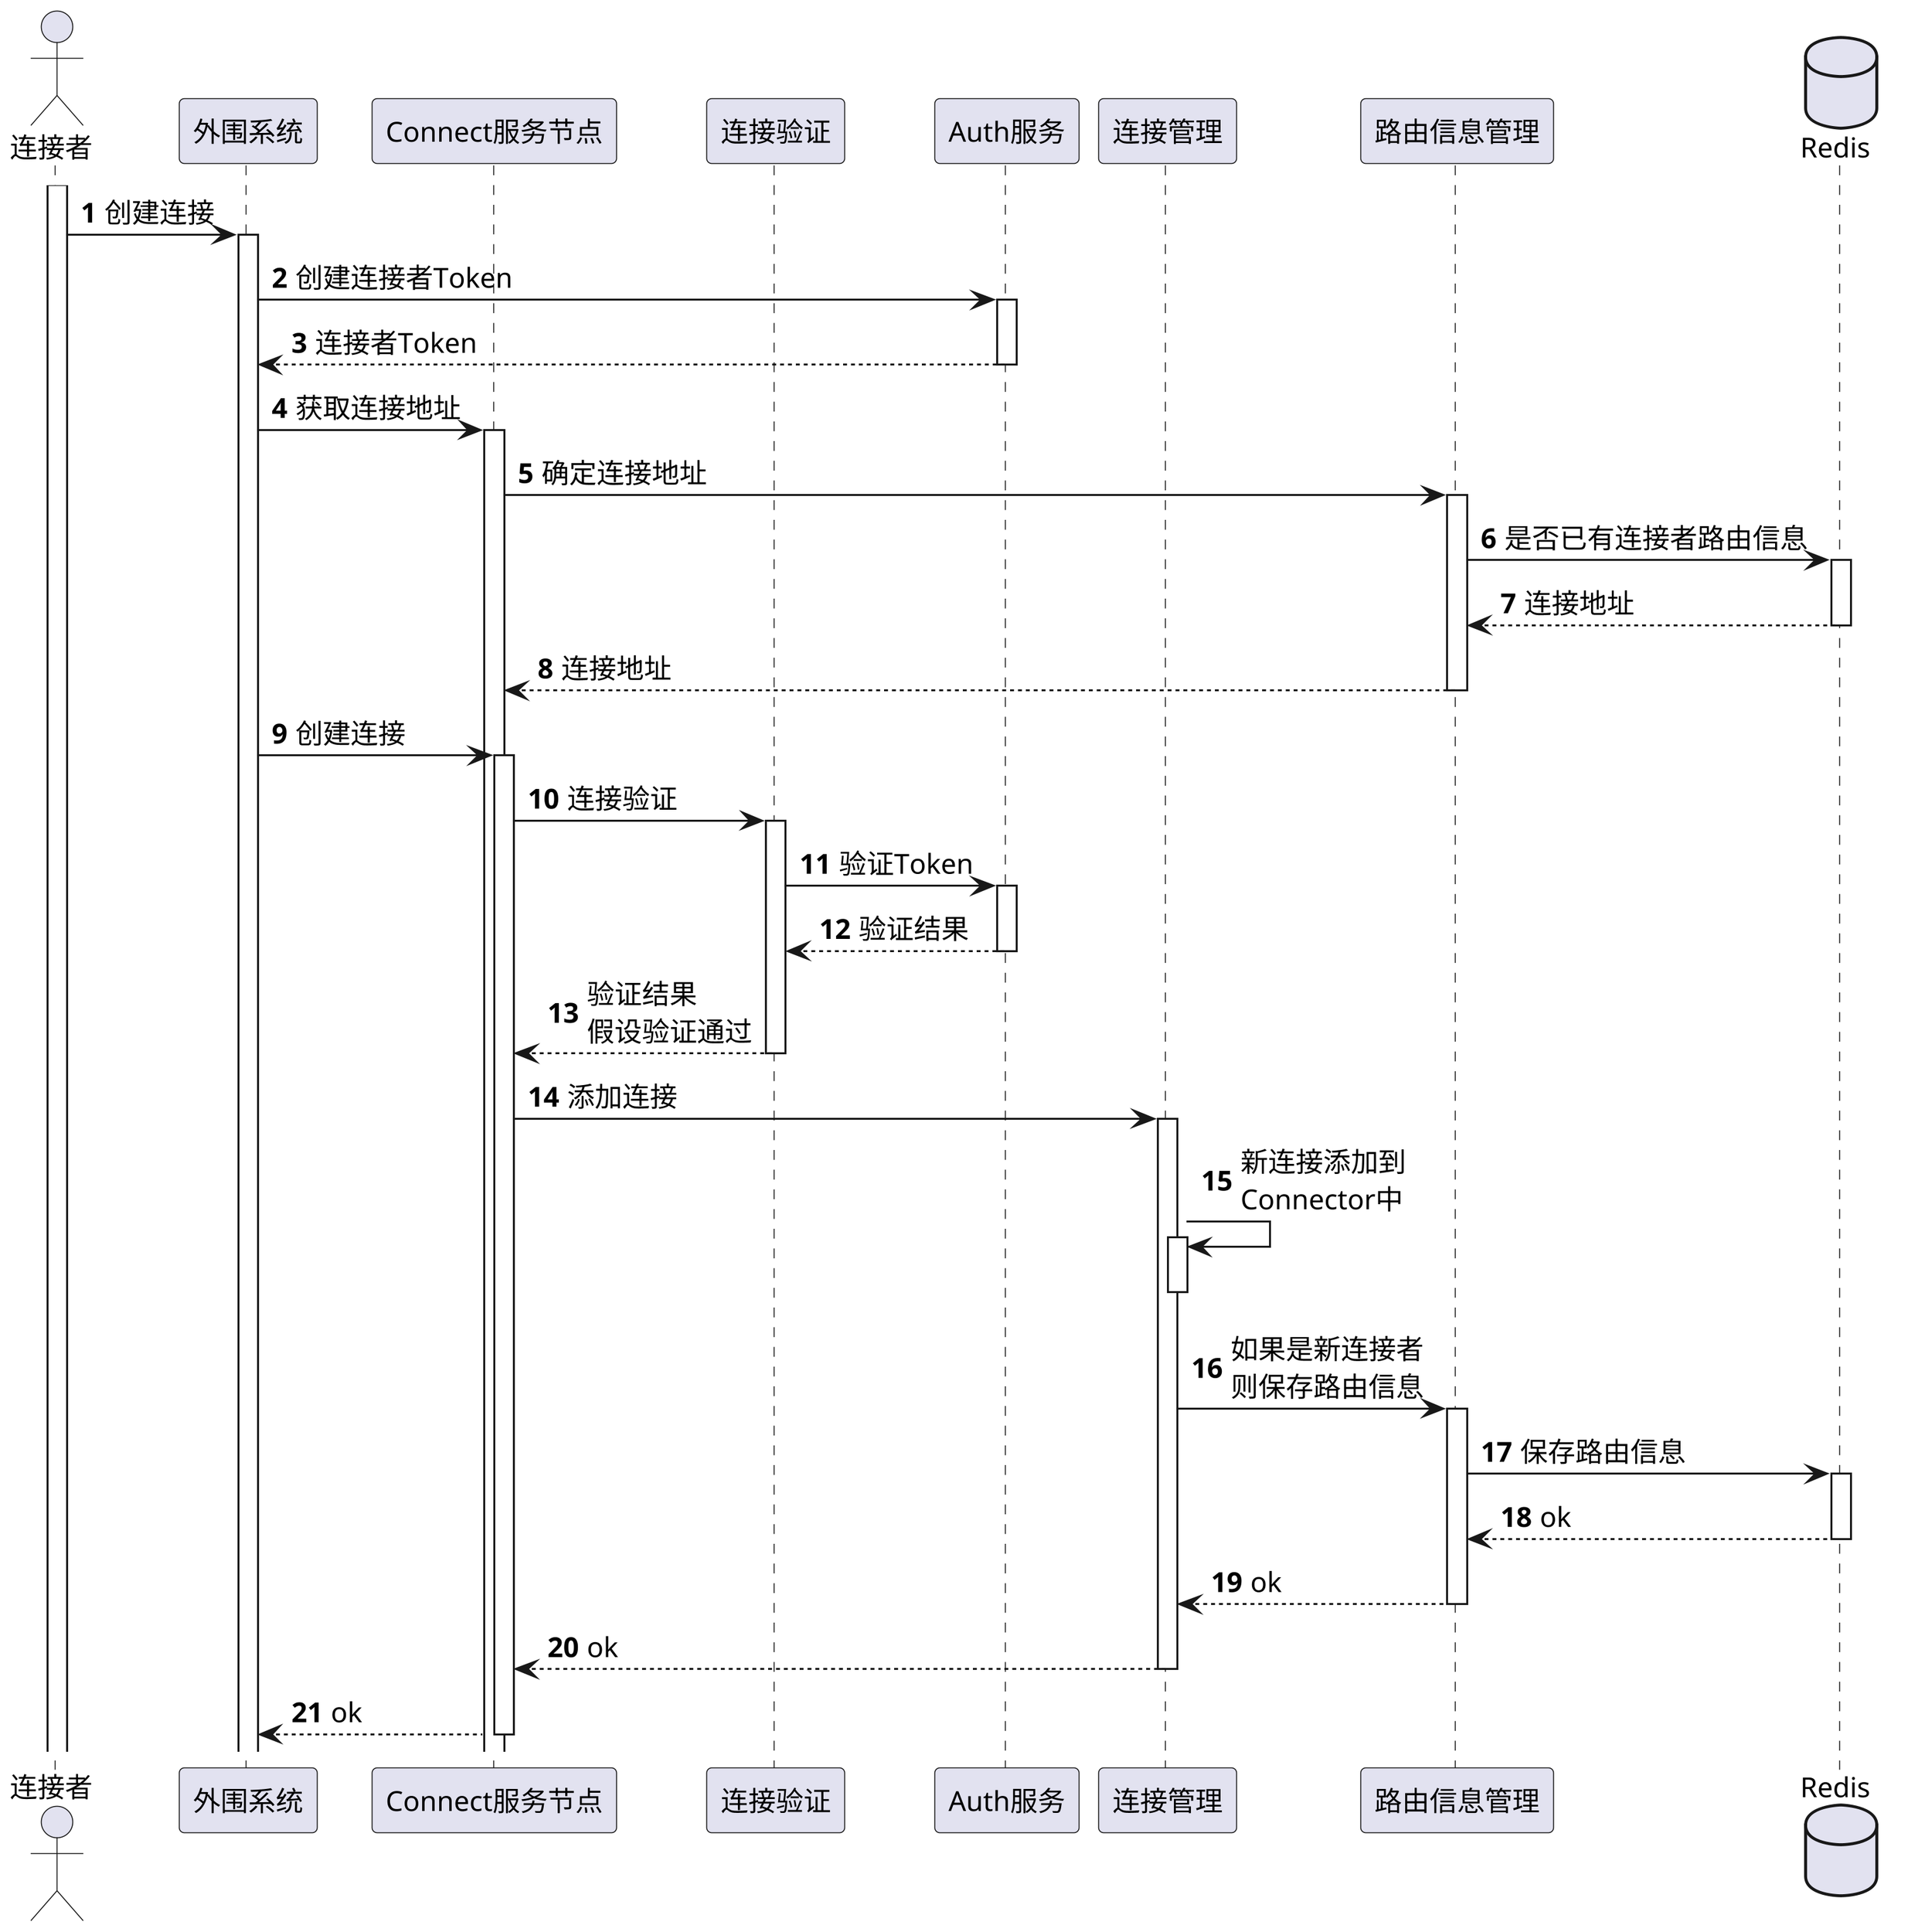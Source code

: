 @startuml

'https://plantuml.com/sequence-diagram

skinparam shadowing false
skinparam defaultFontName xfonts-wqy
skinparam dpi 300
skinparam activity  {
    DiamondFontSize 14
    ArrowFontSize 14
    FontSize 14
}
autonumber

actor 连接者 as Client
participant 外围系统 as Server
participant Connect服务节点 as Connect
participant 连接验证 as ConnAuthHandler
participant Auth服务 as AuthServer
participant 连接管理 as ServerConnContainer
participant 路由信息管理 as RouteAddressManager
database Redis

activate Client
Client -> Server ++: 创建连接
Server -> AuthServer ++: 创建连接者Token
return 连接者Token
Server -> Connect ++: 获取连接地址
Connect -> RouteAddressManager ++: 确定连接地址
RouteAddressManager -> Redis ++: 是否已有连接者路由信息
return 连接地址
return 连接地址
Server -> Connect ++: 创建连接
Connect -> ConnAuthHandler ++: 连接验证
ConnAuthHandler -> AuthServer ++: 验证Token
return 验证结果
return 验证结果\n假设验证通过
Connect -> ServerConnContainer ++: 添加连接
ServerConnContainer -> ServerConnContainer++--: 新连接添加到\nConnector中
ServerConnContainer -> RouteAddressManager++: 如果是新连接者\n则保存路由信息
RouteAddressManager -> Redis ++: 保存路由信息
return ok
return ok
return ok
return ok

@enduml